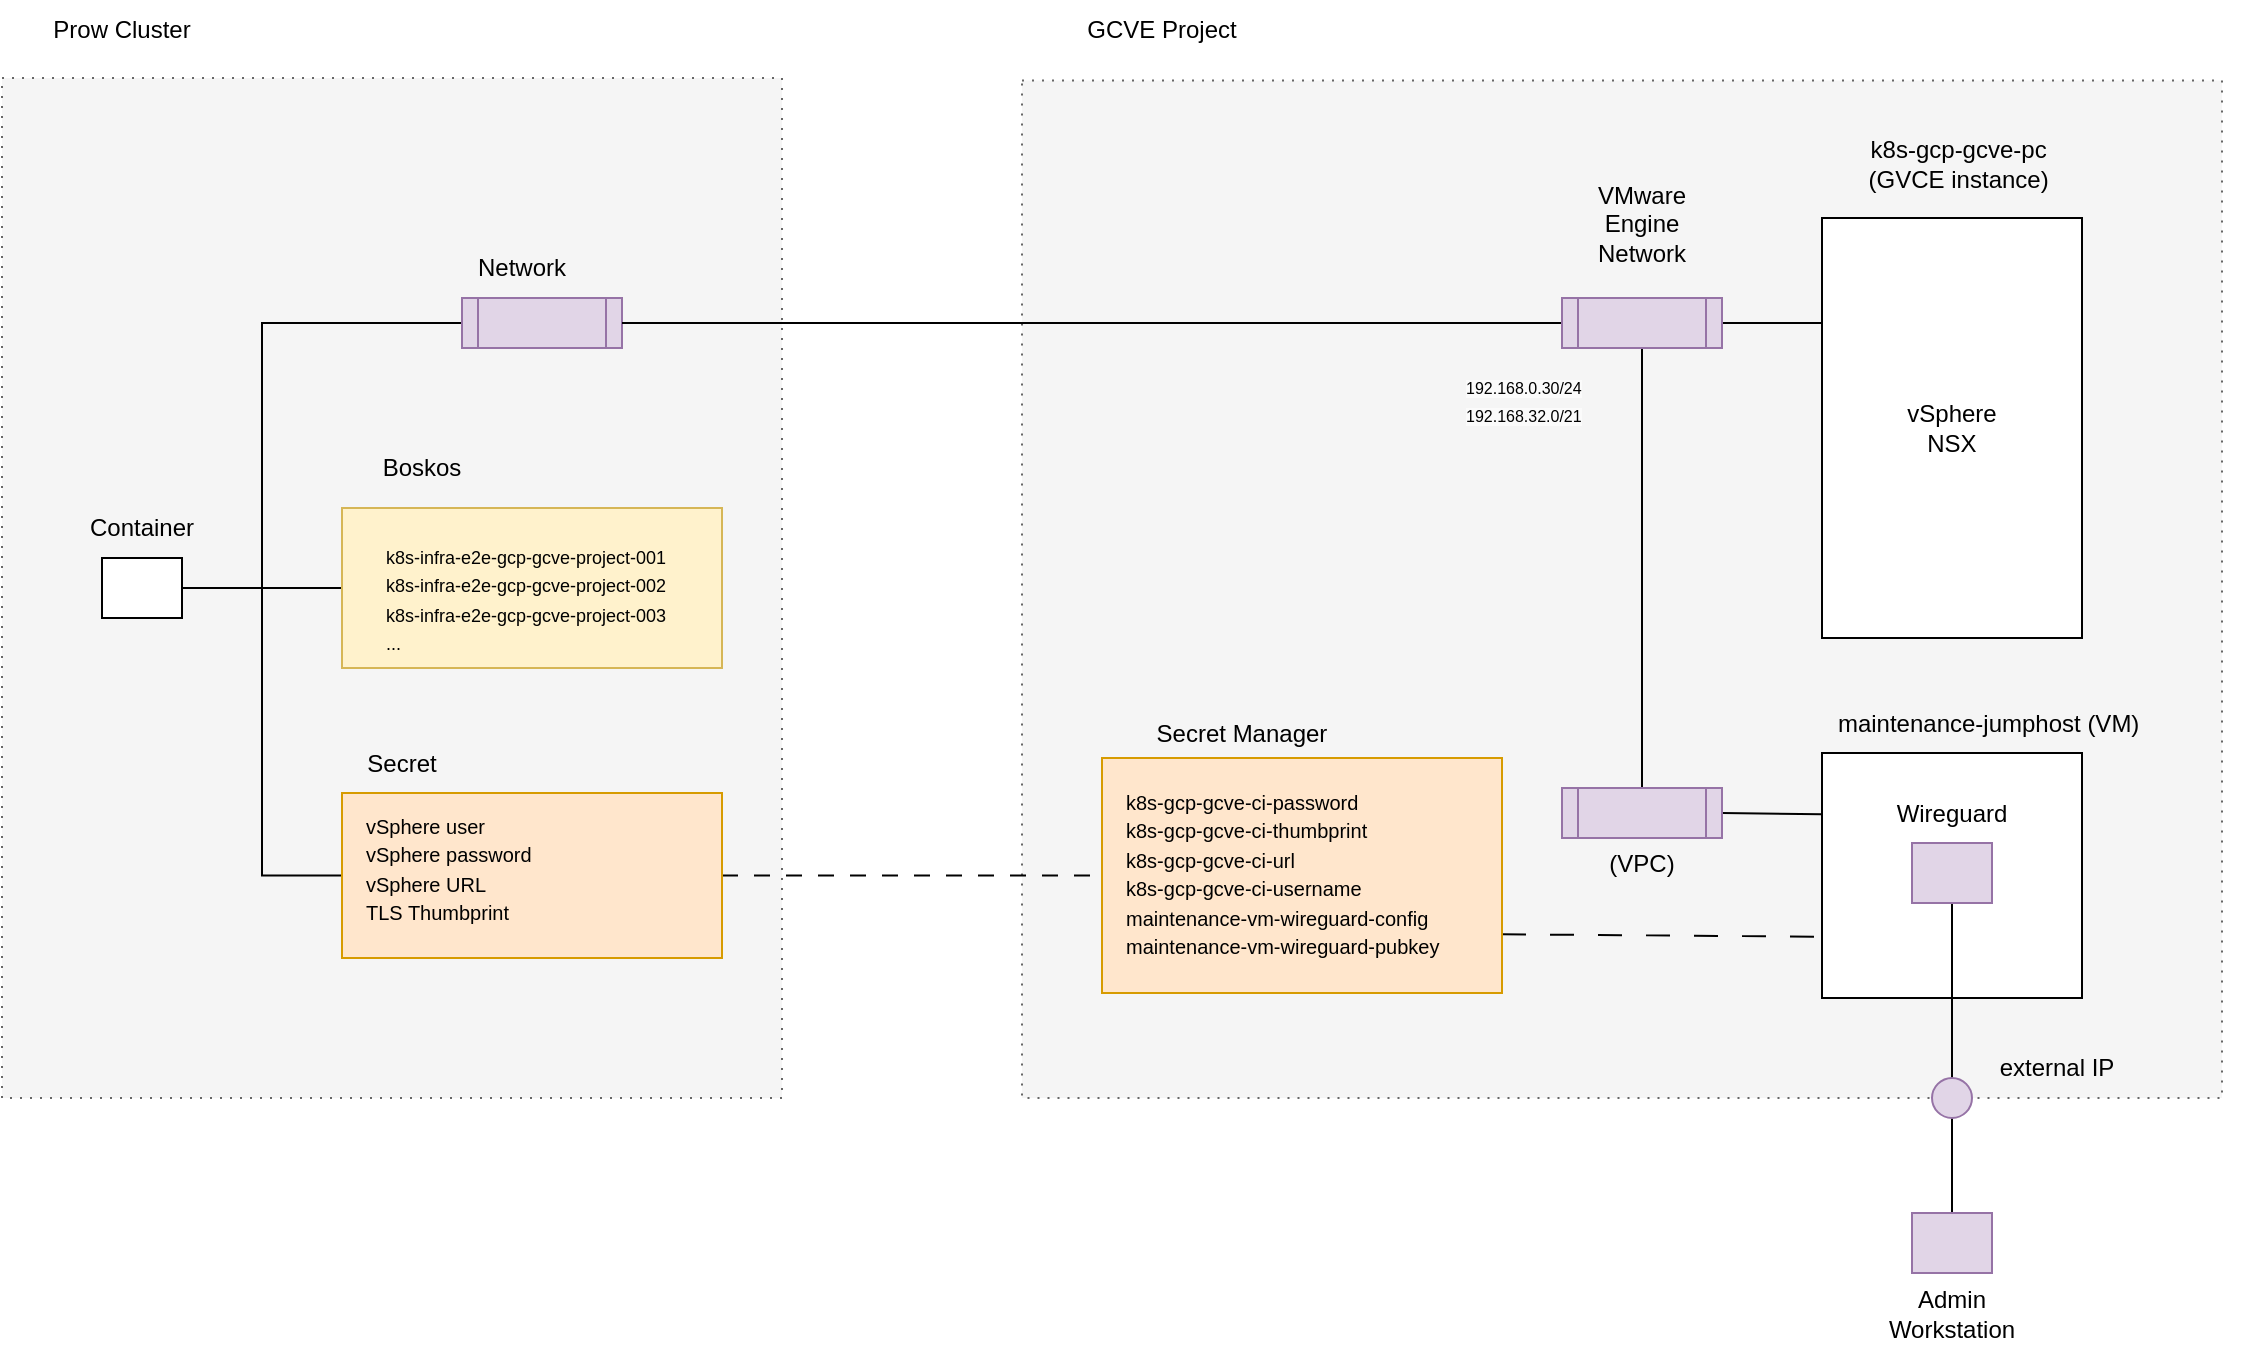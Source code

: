 <mxfile version="27.0.6" pages="2">
  <diagram name="Page-1" id="Yd7oACFLB5gVPEdH-Xnd">
    <mxGraphModel dx="855" dy="668" grid="1" gridSize="10" guides="1" tooltips="1" connect="1" arrows="1" fold="1" page="1" pageScale="1" pageWidth="2339" pageHeight="3300" math="0" shadow="0">
      <root>
        <mxCell id="0" />
        <mxCell id="1" parent="0" />
        <mxCell id="TkG3vhybEVuJldZIlLd3-1" value="GCVE Project" style="text;html=1;align=center;verticalAlign=middle;whiteSpace=wrap;rounded=0;" parent="1" vertex="1">
          <mxGeometry x="540" y="11.25" width="140" height="30" as="geometry" />
        </mxCell>
        <mxCell id="TkG3vhybEVuJldZIlLd3-2" value="Prow Cluster" style="text;html=1;align=center;verticalAlign=middle;whiteSpace=wrap;rounded=0;" parent="1" vertex="1">
          <mxGeometry x="40" y="11.25" width="100" height="30" as="geometry" />
        </mxCell>
        <mxCell id="TkG3vhybEVuJldZIlLd3-3" value="" style="rounded=0;whiteSpace=wrap;html=1;fillColor=#f5f5f5;dashed=1;dashPattern=1 4;fontColor=#333333;strokeColor=#666666;" parent="1" vertex="1">
          <mxGeometry x="540" y="51.25" width="600" height="508.75" as="geometry" />
        </mxCell>
        <mxCell id="TkG3vhybEVuJldZIlLd3-4" value="" style="rounded=0;whiteSpace=wrap;html=1;fillColor=#f5f5f5;dashed=1;dashPattern=1 4;fontColor=#333333;strokeColor=#666666;" parent="1" vertex="1">
          <mxGeometry x="30" y="50" width="390" height="510" as="geometry" />
        </mxCell>
        <mxCell id="TkG3vhybEVuJldZIlLd3-8" value="&lt;div style=&quot;&quot;&gt;&lt;span style=&quot;background-color: transparent; color: light-dark(rgb(0, 0, 0), rgb(255, 255, 255));&quot;&gt;&lt;font&gt;vSphere&lt;/font&gt;&lt;/span&gt;&lt;/div&gt;&lt;div style=&quot;&quot;&gt;&lt;span style=&quot;background-color: transparent; color: light-dark(rgb(0, 0, 0), rgb(255, 255, 255));&quot;&gt;&lt;font&gt;NSX&lt;/font&gt;&lt;/span&gt;&lt;/div&gt;" style="rounded=0;whiteSpace=wrap;html=1;align=center;" parent="1" vertex="1">
          <mxGeometry x="940" y="120" width="130" height="210" as="geometry" />
        </mxCell>
        <mxCell id="TkG3vhybEVuJldZIlLd3-41" style="edgeStyle=none;rounded=0;orthogonalLoop=1;jettySize=auto;html=1;entryX=1;entryY=0.5;entryDx=0;entryDy=0;endArrow=none;startFill=0;exitX=0;exitY=0.25;exitDx=0;exitDy=0;" parent="1" source="TkG3vhybEVuJldZIlLd3-9" target="TkG3vhybEVuJldZIlLd3-19" edge="1">
          <mxGeometry relative="1" as="geometry">
            <mxPoint x="940" y="418" as="sourcePoint" />
          </mxGeometry>
        </mxCell>
        <mxCell id="TkG3vhybEVuJldZIlLd3-9" value="" style="rounded=0;whiteSpace=wrap;html=1;" parent="1" vertex="1">
          <mxGeometry x="940" y="387.5" width="130" height="122.5" as="geometry" />
        </mxCell>
        <mxCell id="TkG3vhybEVuJldZIlLd3-10" value="&lt;span style=&quot;text-align: start; background-color: transparent; color: light-dark(rgb(0, 0, 0), rgb(255, 255, 255));&quot;&gt;k8s-gcp-gcve-pc&amp;nbsp;&lt;/span&gt;&lt;div&gt;&lt;span style=&quot;text-align: start; background-color: transparent; color: light-dark(rgb(0, 0, 0), rgb(255, 255, 255));&quot;&gt;(&lt;/span&gt;GVCE instan&lt;span style=&quot;background-color: transparent; color: light-dark(rgb(0, 0, 0), rgb(255, 255, 255));&quot;&gt;ce)&amp;nbsp;&lt;/span&gt;&lt;/div&gt;" style="text;html=1;align=center;verticalAlign=middle;whiteSpace=wrap;rounded=0;" parent="1" vertex="1">
          <mxGeometry x="860" y="77.5" width="300" height="30" as="geometry" />
        </mxCell>
        <mxCell id="TkG3vhybEVuJldZIlLd3-11" value="&lt;span style=&quot;text-align: start; background-color: transparent;&quot;&gt;&lt;font style=&quot;color: rgb(0, 0, 0);&quot;&gt;maintenance-jumphost&amp;nbsp;&lt;font&gt;(VM)&lt;/font&gt;&lt;/font&gt;&lt;/span&gt;&lt;span style=&quot;background-color: transparent; color: light-dark(rgb(0, 0, 0), rgb(255, 255, 255));&quot;&gt;&amp;nbsp;&lt;/span&gt;" style="text;html=1;align=center;verticalAlign=middle;whiteSpace=wrap;rounded=0;" parent="1" vertex="1">
          <mxGeometry x="940" y="357.5" width="170" height="30" as="geometry" />
        </mxCell>
        <mxCell id="TkG3vhybEVuJldZIlLd3-14" value="Network" style="text;html=1;align=center;verticalAlign=middle;whiteSpace=wrap;rounded=0;" parent="1" vertex="1">
          <mxGeometry x="260" y="130" width="60" height="30" as="geometry" />
        </mxCell>
        <mxCell id="TkG3vhybEVuJldZIlLd3-35" style="edgeStyle=orthogonalEdgeStyle;rounded=0;orthogonalLoop=1;jettySize=auto;html=1;exitX=0;exitY=0.5;exitDx=0;exitDy=0;entryX=1;entryY=0.5;entryDx=0;entryDy=0;endArrow=none;startFill=0;" parent="1" source="TkG3vhybEVuJldZIlLd3-16" target="TkG3vhybEVuJldZIlLd3-31" edge="1">
          <mxGeometry relative="1" as="geometry">
            <Array as="points">
              <mxPoint x="160" y="173" />
              <mxPoint x="160" y="305" />
            </Array>
          </mxGeometry>
        </mxCell>
        <mxCell id="TkG3vhybEVuJldZIlLd3-16" value="" style="shape=process;whiteSpace=wrap;html=1;backgroundOutline=1;fillColor=#e1d5e7;strokeColor=#9673a6;" parent="1" vertex="1">
          <mxGeometry x="260" y="160" width="80" height="25" as="geometry" />
        </mxCell>
        <mxCell id="TkG3vhybEVuJldZIlLd3-23" style="rounded=0;orthogonalLoop=1;jettySize=auto;html=1;exitX=0;exitY=0.5;exitDx=0;exitDy=0;endArrow=none;startFill=0;" parent="1" source="TkG3vhybEVuJldZIlLd3-17" target="TkG3vhybEVuJldZIlLd3-16" edge="1">
          <mxGeometry relative="1" as="geometry" />
        </mxCell>
        <mxCell id="TkG3vhybEVuJldZIlLd3-24" style="edgeStyle=none;rounded=0;orthogonalLoop=1;jettySize=auto;html=1;exitX=0.5;exitY=1;exitDx=0;exitDy=0;entryX=0.5;entryY=0;entryDx=0;entryDy=0;endArrow=none;startFill=0;" parent="1" source="TkG3vhybEVuJldZIlLd3-17" target="TkG3vhybEVuJldZIlLd3-19" edge="1">
          <mxGeometry relative="1" as="geometry" />
        </mxCell>
        <mxCell id="TkG3vhybEVuJldZIlLd3-58" style="edgeStyle=none;rounded=0;orthogonalLoop=1;jettySize=auto;html=1;exitX=1;exitY=0.5;exitDx=0;exitDy=0;entryX=0;entryY=0.25;entryDx=0;entryDy=0;endArrow=none;startFill=0;" parent="1" source="TkG3vhybEVuJldZIlLd3-17" target="TkG3vhybEVuJldZIlLd3-8" edge="1">
          <mxGeometry relative="1" as="geometry" />
        </mxCell>
        <mxCell id="TkG3vhybEVuJldZIlLd3-17" value="" style="shape=process;whiteSpace=wrap;html=1;backgroundOutline=1;fillColor=#e1d5e7;strokeColor=#9673a6;" parent="1" vertex="1">
          <mxGeometry x="810" y="160" width="80" height="25" as="geometry" />
        </mxCell>
        <mxCell id="TkG3vhybEVuJldZIlLd3-18" value="VMware Engine Network" style="text;html=1;align=center;verticalAlign=middle;whiteSpace=wrap;rounded=0;" parent="1" vertex="1">
          <mxGeometry x="820" y="107.5" width="60" height="30" as="geometry" />
        </mxCell>
        <mxCell id="TkG3vhybEVuJldZIlLd3-19" value="" style="shape=process;whiteSpace=wrap;html=1;backgroundOutline=1;fillColor=#e1d5e7;strokeColor=#9673a6;" parent="1" vertex="1">
          <mxGeometry x="810" y="405" width="80" height="25" as="geometry" />
        </mxCell>
        <mxCell id="TkG3vhybEVuJldZIlLd3-20" value="(VPC)" style="text;html=1;align=center;verticalAlign=middle;whiteSpace=wrap;rounded=0;" parent="1" vertex="1">
          <mxGeometry x="820" y="427.5" width="60" height="30" as="geometry" />
        </mxCell>
        <mxCell id="TkG3vhybEVuJldZIlLd3-36" style="edgeStyle=orthogonalEdgeStyle;rounded=0;orthogonalLoop=1;jettySize=auto;html=1;exitX=0;exitY=0.5;exitDx=0;exitDy=0;entryX=1;entryY=0.5;entryDx=0;entryDy=0;endArrow=none;startFill=0;" parent="1" source="TkG3vhybEVuJldZIlLd3-26" target="TkG3vhybEVuJldZIlLd3-31" edge="1">
          <mxGeometry relative="1" as="geometry" />
        </mxCell>
        <mxCell id="TkG3vhybEVuJldZIlLd3-26" value="" style="rounded=0;whiteSpace=wrap;html=1;fillColor=#fff2cc;strokeColor=#d6b656;" parent="1" vertex="1">
          <mxGeometry x="200" y="265" width="190" height="80" as="geometry" />
        </mxCell>
        <mxCell id="TkG3vhybEVuJldZIlLd3-27" value="&lt;div style=&quot;text-align: start;&quot;&gt;&lt;span style=&quot;background-color: transparent; color: light-dark(rgb(0, 0, 0), rgb(255, 255, 255));&quot;&gt;Boskos&lt;/span&gt;&lt;/div&gt;" style="text;html=1;align=center;verticalAlign=middle;whiteSpace=wrap;rounded=0;" parent="1" vertex="1">
          <mxGeometry x="200" y="230" width="80" height="30" as="geometry" />
        </mxCell>
        <mxCell id="TkG3vhybEVuJldZIlLd3-28" value="&lt;span class=&quot;s1&quot;&gt;&lt;font style=&quot;font-size: 9px;&quot;&gt;k8s-infra-e2e-gcp-gcve-project-001&lt;/font&gt;&lt;/span&gt;&lt;div&gt;&lt;span class=&quot;s1&quot;&gt;&lt;font style=&quot;font-size: 9px;&quot;&gt;k8s-infra-e2e-gcp-gcve-project-002&lt;/font&gt;&lt;/span&gt;&lt;/div&gt;&lt;div&gt;&lt;span class=&quot;s1&quot;&gt;&lt;font style=&quot;font-size: 9px;&quot;&gt;k8s-infra-e2e-gcp-gcve-project-003&lt;/font&gt;&lt;/span&gt;&lt;/div&gt;&lt;div&gt;&lt;span class=&quot;s1&quot;&gt;&lt;font style=&quot;font-size: 9px;&quot;&gt;...&lt;/font&gt;&lt;/span&gt;&lt;/div&gt;" style="text;whiteSpace=wrap;html=1;" parent="1" vertex="1">
          <mxGeometry x="220" y="275" width="150" height="40" as="geometry" />
        </mxCell>
        <mxCell id="TkG3vhybEVuJldZIlLd3-37" style="edgeStyle=orthogonalEdgeStyle;rounded=0;orthogonalLoop=1;jettySize=auto;html=1;exitX=0;exitY=0.5;exitDx=0;exitDy=0;entryX=1;entryY=0.5;entryDx=0;entryDy=0;endArrow=none;startFill=0;" parent="1" source="TkG3vhybEVuJldZIlLd3-29" target="TkG3vhybEVuJldZIlLd3-31" edge="1">
          <mxGeometry relative="1" as="geometry">
            <mxPoint x="120" y="310" as="targetPoint" />
          </mxGeometry>
        </mxCell>
        <mxCell id="TkG3vhybEVuJldZIlLd3-55" style="edgeStyle=none;rounded=0;orthogonalLoop=1;jettySize=auto;html=1;exitX=1;exitY=0.5;exitDx=0;exitDy=0;endArrow=none;startFill=0;dashed=1;dashPattern=8 8;" parent="1" source="TkG3vhybEVuJldZIlLd3-29" target="TkG3vhybEVuJldZIlLd3-52" edge="1">
          <mxGeometry relative="1" as="geometry" />
        </mxCell>
        <mxCell id="TkG3vhybEVuJldZIlLd3-29" value="" style="rounded=0;whiteSpace=wrap;html=1;fillColor=#ffe6cc;strokeColor=#d79b00;" parent="1" vertex="1">
          <mxGeometry x="200" y="407.5" width="190" height="82.5" as="geometry" />
        </mxCell>
        <mxCell id="TkG3vhybEVuJldZIlLd3-30" value="Secret" style="text;html=1;align=center;verticalAlign=middle;whiteSpace=wrap;rounded=0;" parent="1" vertex="1">
          <mxGeometry x="200" y="377.5" width="60" height="30" as="geometry" />
        </mxCell>
        <mxCell id="TkG3vhybEVuJldZIlLd3-31" value="" style="rounded=0;whiteSpace=wrap;html=1;" parent="1" vertex="1">
          <mxGeometry x="80" y="290" width="40" height="30" as="geometry" />
        </mxCell>
        <mxCell id="TkG3vhybEVuJldZIlLd3-33" value="Container" style="text;html=1;align=center;verticalAlign=middle;whiteSpace=wrap;rounded=0;" parent="1" vertex="1">
          <mxGeometry x="70" y="260" width="60" height="30" as="geometry" />
        </mxCell>
        <mxCell id="TkG3vhybEVuJldZIlLd3-40" value="&lt;div&gt;&lt;div&gt;&lt;font size=&quot;1&quot;&gt;vSphere user&lt;/font&gt;&lt;/div&gt;&lt;div&gt;&lt;font size=&quot;1&quot;&gt;vSphere password&lt;/font&gt;&lt;/div&gt;&lt;div&gt;&lt;font size=&quot;1&quot;&gt;vSphere URL&lt;/font&gt;&lt;/div&gt;&lt;div&gt;&lt;font size=&quot;1&quot;&gt;TLS Thumbprint&lt;/font&gt;&lt;/div&gt;&lt;/div&gt;" style="text;whiteSpace=wrap;html=1;" parent="1" vertex="1">
          <mxGeometry x="210" y="410" width="150" height="40" as="geometry" />
        </mxCell>
        <mxCell id="TkG3vhybEVuJldZIlLd3-48" style="edgeStyle=none;rounded=0;orthogonalLoop=1;jettySize=auto;html=1;exitX=0.5;exitY=1;exitDx=0;exitDy=0;entryX=0.5;entryY=0;entryDx=0;entryDy=0;endArrow=none;startFill=0;" parent="1" source="TkG3vhybEVuJldZIlLd3-42" target="TkG3vhybEVuJldZIlLd3-47" edge="1">
          <mxGeometry relative="1" as="geometry" />
        </mxCell>
        <mxCell id="TkG3vhybEVuJldZIlLd3-42" value="" style="rounded=0;whiteSpace=wrap;html=1;fillColor=#e1d5e7;strokeColor=#9673a6;" parent="1" vertex="1">
          <mxGeometry x="985" y="432.5" width="40" height="30" as="geometry" />
        </mxCell>
        <mxCell id="TkG3vhybEVuJldZIlLd3-43" value="Wireguard" style="text;html=1;align=center;verticalAlign=middle;whiteSpace=wrap;rounded=0;" parent="1" vertex="1">
          <mxGeometry x="975" y="402.5" width="60" height="30" as="geometry" />
        </mxCell>
        <mxCell id="TkG3vhybEVuJldZIlLd3-49" style="edgeStyle=none;rounded=0;orthogonalLoop=1;jettySize=auto;html=1;exitX=0.5;exitY=0;exitDx=0;exitDy=0;entryX=0.5;entryY=1;entryDx=0;entryDy=0;endArrow=none;startFill=0;" parent="1" source="TkG3vhybEVuJldZIlLd3-44" target="TkG3vhybEVuJldZIlLd3-47" edge="1">
          <mxGeometry relative="1" as="geometry" />
        </mxCell>
        <mxCell id="TkG3vhybEVuJldZIlLd3-44" value="" style="rounded=0;whiteSpace=wrap;html=1;fillColor=#e1d5e7;strokeColor=#9673a6;" parent="1" vertex="1">
          <mxGeometry x="985" y="617.5" width="40" height="30" as="geometry" />
        </mxCell>
        <mxCell id="TkG3vhybEVuJldZIlLd3-45" value="Admin Workstation" style="text;html=1;align=center;verticalAlign=middle;whiteSpace=wrap;rounded=0;" parent="1" vertex="1">
          <mxGeometry x="975" y="657.5" width="60" height="20" as="geometry" />
        </mxCell>
        <mxCell id="TkG3vhybEVuJldZIlLd3-47" value="" style="ellipse;whiteSpace=wrap;html=1;aspect=fixed;fillColor=#e1d5e7;strokeColor=#9673a6;" parent="1" vertex="1">
          <mxGeometry x="995" y="550" width="20" height="20" as="geometry" />
        </mxCell>
        <mxCell id="TkG3vhybEVuJldZIlLd3-51" value="&lt;div style=&quot;text-align: start;&quot;&gt;&lt;span style=&quot;background-color: transparent; color: light-dark(rgb(0, 0, 0), rgb(255, 255, 255));&quot;&gt;external IP&lt;/span&gt;&lt;/div&gt;" style="text;html=1;align=center;verticalAlign=middle;whiteSpace=wrap;rounded=0;" parent="1" vertex="1">
          <mxGeometry x="1010" y="530" width="95" height="30" as="geometry" />
        </mxCell>
        <mxCell id="TkG3vhybEVuJldZIlLd3-56" style="edgeStyle=none;rounded=0;orthogonalLoop=1;jettySize=auto;html=1;exitX=1;exitY=0.75;exitDx=0;exitDy=0;entryX=0;entryY=0.75;entryDx=0;entryDy=0;endArrow=none;startFill=0;dashed=1;dashPattern=12 12;" parent="1" source="TkG3vhybEVuJldZIlLd3-52" target="TkG3vhybEVuJldZIlLd3-9" edge="1">
          <mxGeometry relative="1" as="geometry" />
        </mxCell>
        <mxCell id="TkG3vhybEVuJldZIlLd3-52" value="" style="rounded=0;whiteSpace=wrap;html=1;fillColor=#ffe6cc;strokeColor=#d79b00;" parent="1" vertex="1">
          <mxGeometry x="580" y="390" width="200" height="117.5" as="geometry" />
        </mxCell>
        <mxCell id="TkG3vhybEVuJldZIlLd3-53" value="Secret Manager" style="text;html=1;align=center;verticalAlign=middle;whiteSpace=wrap;rounded=0;" parent="1" vertex="1">
          <mxGeometry x="600" y="362.5" width="100" height="30" as="geometry" />
        </mxCell>
        <mxCell id="TkG3vhybEVuJldZIlLd3-54" value="&lt;div&gt;&lt;font size=&quot;1&quot;&gt;k8s-gcp-gcve-ci-password&lt;/font&gt;&lt;/div&gt;&lt;div&gt;&lt;font size=&quot;1&quot;&gt;k8s-gcp-gcve-ci-thumbprint&lt;/font&gt;&lt;/div&gt;&lt;div&gt;&lt;font size=&quot;1&quot;&gt;k8s-gcp-gcve-ci-url&lt;/font&gt;&lt;/div&gt;&lt;div&gt;&lt;font size=&quot;1&quot;&gt;k8s-gcp-gcve-ci-username&lt;/font&gt;&lt;/div&gt;&lt;div&gt;&lt;font size=&quot;1&quot;&gt;maintenance-vm-wireguard-config&lt;/font&gt;&lt;/div&gt;&lt;div&gt;&lt;font size=&quot;1&quot;&gt;maintenance-vm-wireguard-pubkey&lt;/font&gt;&lt;/div&gt;" style="text;whiteSpace=wrap;html=1;" parent="1" vertex="1">
          <mxGeometry x="590" y="397.5" width="190" height="40" as="geometry" />
        </mxCell>
        <mxCell id="TkG3vhybEVuJldZIlLd3-59" style="edgeStyle=none;rounded=0;orthogonalLoop=1;jettySize=auto;html=1;exitX=1;exitY=0.5;exitDx=0;exitDy=0;" parent="1" source="TkG3vhybEVuJldZIlLd3-8" target="TkG3vhybEVuJldZIlLd3-8" edge="1">
          <mxGeometry relative="1" as="geometry" />
        </mxCell>
        <mxCell id="zbssfWx0J47teHZ3f0Uv-1" value="&lt;span style=&quot;color: rgb(0, 0, 0); font-family: Helvetica; font-size: 8px; font-style: normal; font-variant-ligatures: normal; font-variant-caps: normal; font-weight: 400; letter-spacing: normal; orphans: 2; text-align: start; text-indent: 0px; text-transform: none; widows: 2; word-spacing: 0px; -webkit-text-stroke-width: 0px; white-space: normal; background-color: rgb(251, 251, 251); text-decoration-thickness: initial; text-decoration-style: initial; text-decoration-color: initial; float: none; display: inline !important;&quot;&gt;192.168.0.30/24&lt;/span&gt;&lt;div&gt;&lt;span style=&quot;color: rgb(0, 0, 0); font-family: Helvetica; font-size: 8px; font-style: normal; font-variant-ligatures: normal; font-variant-caps: normal; font-weight: 400; letter-spacing: normal; orphans: 2; text-align: start; text-indent: 0px; text-transform: none; widows: 2; word-spacing: 0px; -webkit-text-stroke-width: 0px; white-space: normal; background-color: rgb(251, 251, 251); text-decoration-thickness: initial; text-decoration-style: initial; text-decoration-color: initial; float: none; display: inline !important;&quot;&gt;192.168.32.0/21&lt;/span&gt;&lt;/div&gt;" style="text;whiteSpace=wrap;html=1;" parent="1" vertex="1">
          <mxGeometry x="760" y="190" width="90" height="40" as="geometry" />
        </mxCell>
      </root>
    </mxGraphModel>
  </diagram>
  <diagram id="U_t1Cgmls_tCTMu7b8lS" name="Page-2">
    <mxGraphModel dx="839" dy="665" grid="1" gridSize="10" guides="1" tooltips="1" connect="1" arrows="1" fold="1" page="1" pageScale="1" pageWidth="2339" pageHeight="3300" math="0" shadow="0">
      <root>
        <mxCell id="0" />
        <mxCell id="1" parent="0" />
        <mxCell id="RUdUiQEpIZCTkdJ3-VrI-1" value="GCVE Project" style="text;html=1;align=center;verticalAlign=middle;whiteSpace=wrap;rounded=0;" parent="1" vertex="1">
          <mxGeometry x="70" y="50" width="140" height="30" as="geometry" />
        </mxCell>
        <mxCell id="RUdUiQEpIZCTkdJ3-VrI-2" value="&#xa;&lt;span class=&quot;s1&quot;&gt;DHCP: 192.168.32.10-255&lt;/span&gt;&#xa;&#xa;&#xa;" style="rounded=0;whiteSpace=wrap;html=1;fillColor=#f5f5f5;dashed=1;dashPattern=1 4;fontColor=#333333;strokeColor=#666666;" parent="1" vertex="1">
          <mxGeometry x="70" y="80" width="820" height="487.5" as="geometry" />
        </mxCell>
        <mxCell id="RUdUiQEpIZCTkdJ3-VrI-3" value="" style="rounded=0;whiteSpace=wrap;html=1;" parent="1" vertex="1">
          <mxGeometry x="200" y="112.5" width="560" height="427.5" as="geometry" />
        </mxCell>
        <mxCell id="RUdUiQEpIZCTkdJ3-VrI-4" style="edgeStyle=none;rounded=0;orthogonalLoop=1;jettySize=auto;html=1;exitX=1;exitY=0.5;exitDx=0;exitDy=0;entryX=0;entryY=0.5;entryDx=0;entryDy=0;endArrow=none;startFill=0;" parent="1" source="RUdUiQEpIZCTkdJ3-VrI-5" target="RUdUiQEpIZCTkdJ3-VrI-8" edge="1">
          <mxGeometry relative="1" as="geometry" />
        </mxCell>
        <mxCell id="RUdUiQEpIZCTkdJ3-VrI-5" value="" style="shape=process;whiteSpace=wrap;html=1;backgroundOutline=1;fillColor=#e1d5e7;strokeColor=#9673a6;" parent="1" vertex="1">
          <mxGeometry x="100" y="160" width="350" height="167.5" as="geometry" />
        </mxCell>
        <mxCell id="RUdUiQEpIZCTkdJ3-VrI-6" value="VMware Engine Network" style="text;html=1;align=center;verticalAlign=middle;whiteSpace=wrap;rounded=0;" parent="1" vertex="1">
          <mxGeometry x="110" y="100" width="60" height="30" as="geometry" />
        </mxCell>
        <mxCell id="RUdUiQEpIZCTkdJ3-VrI-8" value="&lt;p style=&quot;margin: 0px; text-align: start;&quot; class=&quot;p1&quot;&gt;&lt;span style=&quot;font-variant-numeric: normal; font-variant-east-asian: normal; font-variant-alternates: normal; font-size-adjust: none; font-kerning: auto; font-optical-sizing: auto; font-feature-settings: normal; font-variation-settings: normal; font-variant-position: normal; font-variant-emoji: normal; font-stretch: normal; line-height: normal;&quot; class=&quot;s1&quot;&gt;&lt;font style=&quot;font-size: 8px;&quot;&gt;192.168.0.30/24&lt;/font&gt;&lt;/span&gt;&lt;/p&gt;" style="shape=process;whiteSpace=wrap;html=1;backgroundOutline=1;fillColor=#e1d5e7;strokeColor=#9673a6;" parent="1" vertex="1">
          <mxGeometry x="240" y="193.75" width="80" height="25" as="geometry" />
        </mxCell>
        <mxCell id="RUdUiQEpIZCTkdJ3-VrI-12" style="edgeStyle=none;rounded=0;orthogonalLoop=1;jettySize=auto;html=1;exitX=0.5;exitY=0;exitDx=0;exitDy=0;entryX=0.5;entryY=1;entryDx=0;entryDy=0;endArrow=none;startFill=0;" parent="1" source="RUdUiQEpIZCTkdJ3-VrI-9" target="RUdUiQEpIZCTkdJ3-VrI-8" edge="1">
          <mxGeometry relative="1" as="geometry" />
        </mxCell>
        <mxCell id="RUdUiQEpIZCTkdJ3-VrI-9" value="&lt;p style=&quot;margin: 0px; text-align: start;&quot; class=&quot;p1&quot;&gt;&lt;span style=&quot;font-variant-numeric: normal; font-variant-east-asian: normal; font-variant-alternates: normal; font-size-adjust: none; font-kerning: auto; font-optical-sizing: auto; font-feature-settings: normal; font-variation-settings: normal; font-variant-position: normal; font-variant-emoji: normal; font-stretch: normal; line-height: normal;&quot; class=&quot;s1&quot;&gt;&lt;font style=&quot;font-size: 8px;&quot;&gt;192.168.32.0/21&lt;/font&gt;&lt;/span&gt;&lt;/p&gt;" style="shape=process;whiteSpace=wrap;html=1;backgroundOutline=1;fillColor=#e1d5e7;strokeColor=#9673a6;" parent="1" vertex="1">
          <mxGeometry x="240" y="253.75" width="80" height="25" as="geometry" />
        </mxCell>
        <mxCell id="RUdUiQEpIZCTkdJ3-VrI-13" value="Management&lt;br&gt;&lt;span style=&quot;background-color: transparent; color: light-dark(rgb(0, 0, 0), rgb(255, 255, 255));&quot;&gt;Subnet&lt;br&gt;(GCVE)&lt;/span&gt;" style="text;html=1;align=center;verticalAlign=middle;whiteSpace=wrap;rounded=0;" parent="1" vertex="1">
          <mxGeometry x="160" y="191.25" width="60" height="30" as="geometry" />
        </mxCell>
        <mxCell id="RUdUiQEpIZCTkdJ3-VrI-14" value="VM Subnet&lt;br&gt;(NSX)" style="text;html=1;align=center;verticalAlign=middle;whiteSpace=wrap;rounded=0;" parent="1" vertex="1">
          <mxGeometry x="160" y="253.75" width="60" height="30" as="geometry" />
        </mxCell>
        <mxCell id="RUdUiQEpIZCTkdJ3-VrI-15" value="Content l&lt;span style=&quot;background-color: transparent; color: light-dark(rgb(0, 0, 0), rgb(255, 255, 255));&quot;&gt;ibraries&lt;/span&gt;" style="text;html=1;align=center;verticalAlign=middle;whiteSpace=wrap;rounded=0;" parent="1" vertex="1">
          <mxGeometry x="490" y="130" width="150" height="30" as="geometry" />
        </mxCell>
        <mxCell id="RUdUiQEpIZCTkdJ3-VrI-16" value="&lt;font style=&quot;font-size: 8px;&quot;&gt;templates&lt;/font&gt;" style="rounded=0;whiteSpace=wrap;html=1;" parent="1" vertex="1">
          <mxGeometry x="470" y="320" width="220" height="30" as="geometry" />
        </mxCell>
        <mxCell id="RUdUiQEpIZCTkdJ3-VrI-17" value="Folders and resource pools" style="text;html=1;align=center;verticalAlign=middle;whiteSpace=wrap;rounded=0;" parent="1" vertex="1">
          <mxGeometry x="490" y="283.75" width="170" height="30" as="geometry" />
        </mxCell>
        <mxCell id="RUdUiQEpIZCTkdJ3-VrI-19" value="&lt;meta charset=&quot;utf-8&quot;&gt;&lt;span style=&quot;forced-color-adjust: none; color: rgb(0, 0, 0); font-family: Helvetica; font-size: 12px; font-style: normal; font-variant-ligatures: normal; font-variant-caps: normal; font-weight: 400; letter-spacing: normal; orphans: 2; text-align: left; text-indent: 0px; text-transform: none; widows: 2; word-spacing: 0px; -webkit-text-stroke-width: 0px; white-space: normal; background-color: rgb(251, 251, 251); text-decoration-thickness: initial; text-decoration-style: initial; text-decoration-color: initial;&quot; class=&quot;s1&quot;&gt;&lt;font style=&quot;forced-color-adjust: none; font-size: 9px;&quot;&gt;k8s-infra-e2e-gcp-gcve-project-001&lt;/font&gt;&lt;/span&gt;&lt;br class=&quot;Apple-interchange-newline&quot;&gt;" style="rounded=0;whiteSpace=wrap;html=1;" parent="1" vertex="1">
          <mxGeometry x="470" y="370" width="220" height="30" as="geometry" />
        </mxCell>
        <mxCell id="RUdUiQEpIZCTkdJ3-VrI-23" value="&lt;font style=&quot;font-size: 8px;&quot;&gt;capv&lt;/font&gt;" style="rounded=0;whiteSpace=wrap;html=1;" parent="1" vertex="1">
          <mxGeometry x="470" y="152.5" width="230" height="30" as="geometry" />
        </mxCell>
        <mxCell id="L1QTRkIRPQ6jUkddA8dg-1" value="&lt;span style=&quot;forced-color-adjust: none; color: rgb(0, 0, 0); font-family: Helvetica; font-size: 12px; font-style: normal; font-variant-ligatures: normal; font-variant-caps: normal; font-weight: 400; letter-spacing: normal; orphans: 2; text-align: left; text-indent: 0px; text-transform: none; widows: 2; word-spacing: 0px; -webkit-text-stroke-width: 0px; white-space: normal; background-color: rgb(251, 251, 251); text-decoration-thickness: initial; text-decoration-style: initial; text-decoration-color: initial;&quot; class=&quot;s1&quot;&gt;&lt;font style=&quot;forced-color-adjust: none; font-size: 9px;&quot;&gt;k8s-infra-e2e-gcp-gcve-project-002&lt;/font&gt;&lt;/span&gt;" style="rounded=0;whiteSpace=wrap;html=1;" parent="1" vertex="1">
          <mxGeometry x="470" y="410" width="220" height="30" as="geometry" />
        </mxCell>
        <mxCell id="L1QTRkIRPQ6jUkddA8dg-2" value="&lt;span style=&quot;forced-color-adjust: none; color: rgb(0, 0, 0); font-family: Helvetica; font-size: 12px; font-style: normal; font-variant-ligatures: normal; font-variant-caps: normal; font-weight: 400; letter-spacing: normal; orphans: 2; text-align: left; text-indent: 0px; text-transform: none; widows: 2; word-spacing: 0px; -webkit-text-stroke-width: 0px; white-space: normal; background-color: rgb(251, 251, 251); text-decoration-thickness: initial; text-decoration-style: initial; text-decoration-color: initial;&quot; class=&quot;s1&quot;&gt;&lt;font style=&quot;forced-color-adjust: none; font-size: 9px;&quot;&gt;k8s-infra-e2e-gcp-gcve-project-003&lt;/font&gt;&lt;/span&gt;" style="rounded=0;whiteSpace=wrap;html=1;" parent="1" vertex="1">
          <mxGeometry x="470" y="450" width="220" height="30" as="geometry" />
        </mxCell>
        <mxCell id="L1QTRkIRPQ6jUkddA8dg-4" value="&lt;br&gt;&lt;div style=&quot;text-align: left;&quot;&gt;&lt;span style=&quot;font-size: 8px; background-color: transparent; color: light-dark(rgb(0, 0, 0), rgb(255, 255, 255));&quot;&gt;DHCP: 192.168.32.10-255&lt;/span&gt;&lt;/div&gt;&lt;div&gt;&lt;font style=&quot;&quot;&gt;&lt;span style=&quot;font-size: 8px;&quot;&gt;VIP Range: 192.168.33.0-192.168.35.127&lt;/span&gt;&lt;br&gt;&lt;/font&gt;&lt;div&gt;&lt;br&gt;&lt;/div&gt;&lt;/div&gt;" style="text;html=1;align=center;verticalAlign=middle;whiteSpace=wrap;rounded=0;" parent="1" vertex="1">
          <mxGeometry x="230" y="283.75" width="170" height="26.25" as="geometry" />
        </mxCell>
      </root>
    </mxGraphModel>
  </diagram>
</mxfile>
